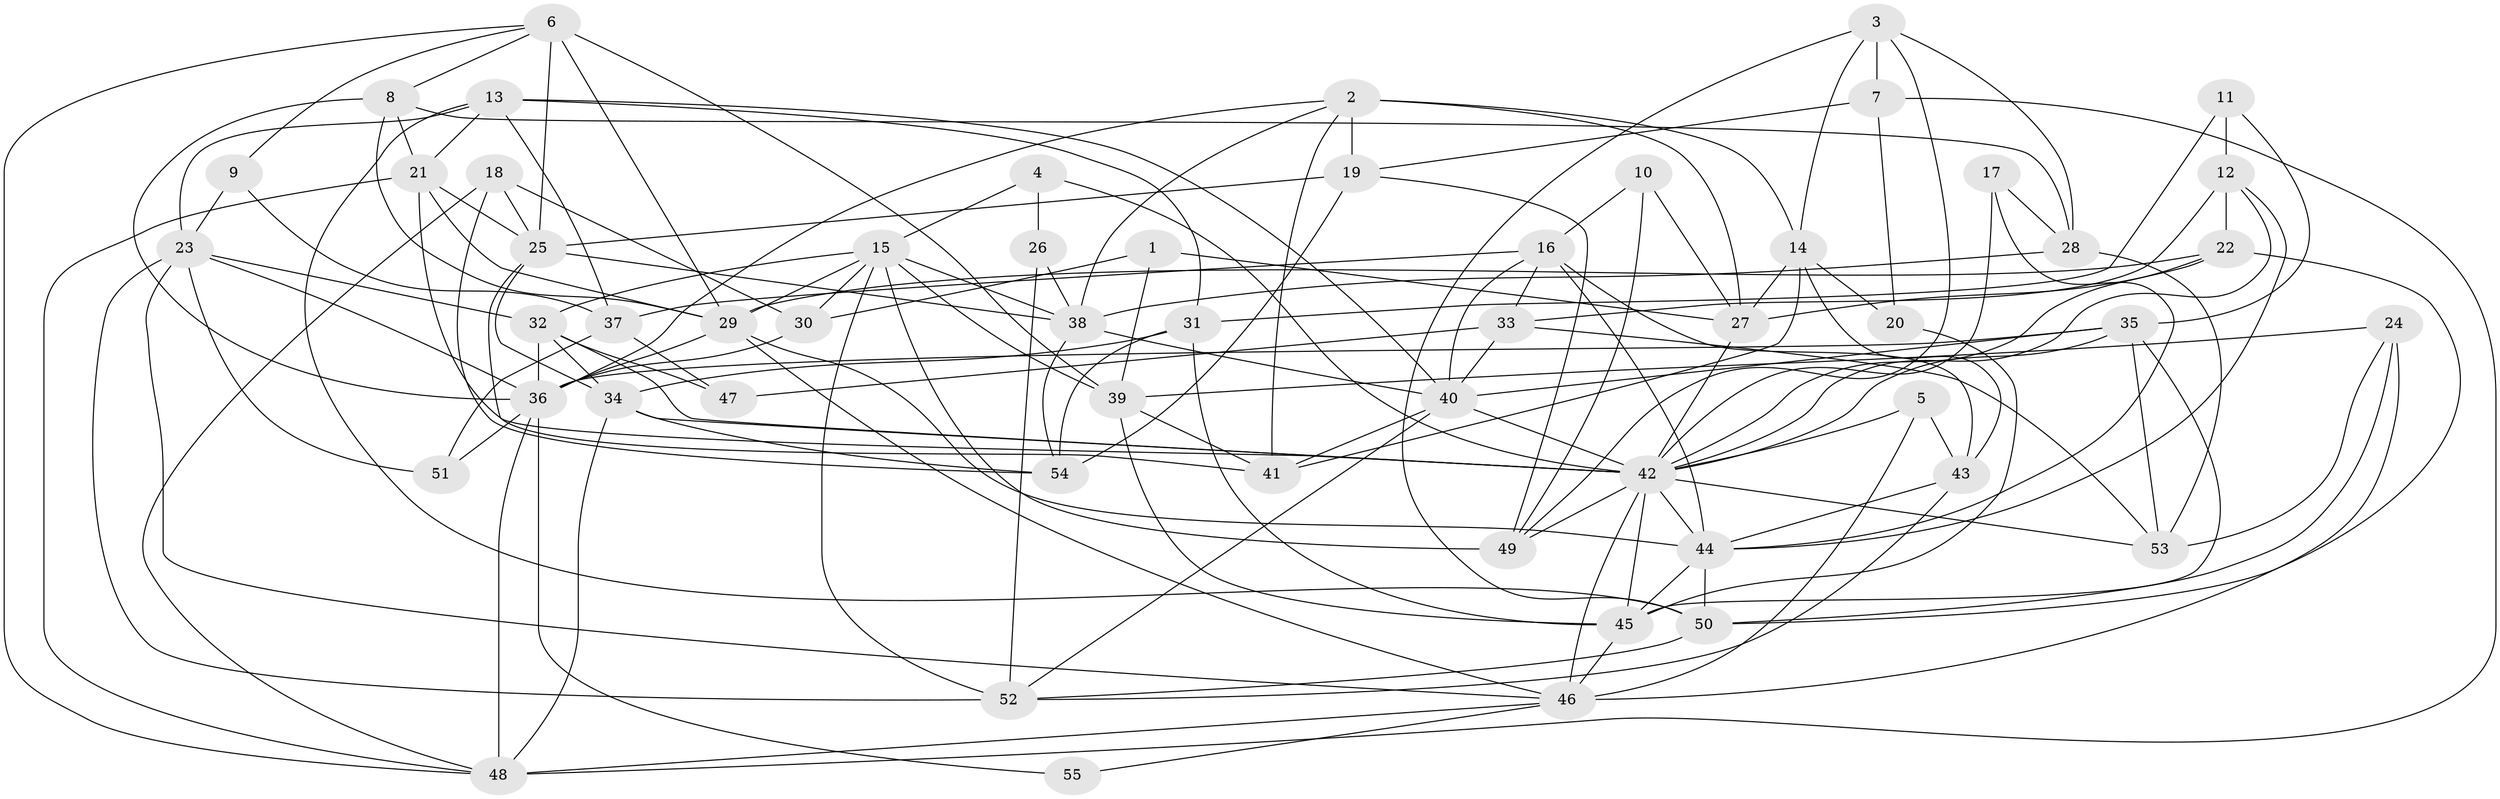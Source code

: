 // original degree distribution, {4: 0.3119266055045872, 8: 0.03669724770642202, 2: 0.12844036697247707, 5: 0.14678899082568808, 3: 0.27522935779816515, 6: 0.06422018348623854, 7: 0.03669724770642202}
// Generated by graph-tools (version 1.1) at 2025/26/03/09/25 03:26:20]
// undirected, 55 vertices, 150 edges
graph export_dot {
graph [start="1"]
  node [color=gray90,style=filled];
  1;
  2;
  3;
  4;
  5;
  6;
  7;
  8;
  9;
  10;
  11;
  12;
  13;
  14;
  15;
  16;
  17;
  18;
  19;
  20;
  21;
  22;
  23;
  24;
  25;
  26;
  27;
  28;
  29;
  30;
  31;
  32;
  33;
  34;
  35;
  36;
  37;
  38;
  39;
  40;
  41;
  42;
  43;
  44;
  45;
  46;
  47;
  48;
  49;
  50;
  51;
  52;
  53;
  54;
  55;
  1 -- 27 [weight=1.0];
  1 -- 30 [weight=2.0];
  1 -- 39 [weight=1.0];
  2 -- 14 [weight=2.0];
  2 -- 19 [weight=1.0];
  2 -- 27 [weight=1.0];
  2 -- 36 [weight=1.0];
  2 -- 38 [weight=1.0];
  2 -- 41 [weight=1.0];
  3 -- 7 [weight=1.0];
  3 -- 14 [weight=1.0];
  3 -- 28 [weight=1.0];
  3 -- 49 [weight=1.0];
  3 -- 50 [weight=1.0];
  4 -- 15 [weight=1.0];
  4 -- 26 [weight=1.0];
  4 -- 42 [weight=1.0];
  5 -- 42 [weight=1.0];
  5 -- 43 [weight=1.0];
  5 -- 46 [weight=1.0];
  6 -- 8 [weight=1.0];
  6 -- 9 [weight=1.0];
  6 -- 25 [weight=2.0];
  6 -- 29 [weight=1.0];
  6 -- 39 [weight=1.0];
  6 -- 48 [weight=1.0];
  7 -- 19 [weight=1.0];
  7 -- 20 [weight=1.0];
  7 -- 48 [weight=1.0];
  8 -- 21 [weight=1.0];
  8 -- 28 [weight=1.0];
  8 -- 29 [weight=1.0];
  8 -- 36 [weight=2.0];
  9 -- 23 [weight=1.0];
  9 -- 37 [weight=1.0];
  10 -- 16 [weight=1.0];
  10 -- 27 [weight=1.0];
  10 -- 49 [weight=1.0];
  11 -- 12 [weight=1.0];
  11 -- 31 [weight=1.0];
  11 -- 35 [weight=1.0];
  12 -- 22 [weight=1.0];
  12 -- 33 [weight=1.0];
  12 -- 42 [weight=1.0];
  12 -- 44 [weight=1.0];
  13 -- 21 [weight=1.0];
  13 -- 23 [weight=1.0];
  13 -- 31 [weight=1.0];
  13 -- 37 [weight=1.0];
  13 -- 40 [weight=1.0];
  13 -- 50 [weight=1.0];
  14 -- 20 [weight=1.0];
  14 -- 27 [weight=1.0];
  14 -- 41 [weight=1.0];
  14 -- 43 [weight=1.0];
  15 -- 29 [weight=1.0];
  15 -- 30 [weight=1.0];
  15 -- 32 [weight=1.0];
  15 -- 38 [weight=1.0];
  15 -- 39 [weight=1.0];
  15 -- 49 [weight=1.0];
  15 -- 52 [weight=1.0];
  16 -- 33 [weight=1.0];
  16 -- 37 [weight=1.0];
  16 -- 40 [weight=1.0];
  16 -- 43 [weight=1.0];
  16 -- 44 [weight=2.0];
  17 -- 28 [weight=1.0];
  17 -- 42 [weight=1.0];
  17 -- 44 [weight=1.0];
  18 -- 25 [weight=1.0];
  18 -- 30 [weight=1.0];
  18 -- 48 [weight=1.0];
  18 -- 54 [weight=1.0];
  19 -- 25 [weight=1.0];
  19 -- 49 [weight=2.0];
  19 -- 54 [weight=1.0];
  20 -- 45 [weight=1.0];
  21 -- 25 [weight=1.0];
  21 -- 29 [weight=1.0];
  21 -- 42 [weight=1.0];
  21 -- 48 [weight=1.0];
  22 -- 27 [weight=1.0];
  22 -- 29 [weight=1.0];
  22 -- 42 [weight=1.0];
  22 -- 50 [weight=1.0];
  23 -- 32 [weight=1.0];
  23 -- 36 [weight=1.0];
  23 -- 46 [weight=1.0];
  23 -- 51 [weight=1.0];
  23 -- 52 [weight=1.0];
  24 -- 39 [weight=1.0];
  24 -- 46 [weight=1.0];
  24 -- 50 [weight=1.0];
  24 -- 53 [weight=1.0];
  25 -- 34 [weight=1.0];
  25 -- 38 [weight=1.0];
  25 -- 41 [weight=1.0];
  26 -- 38 [weight=1.0];
  26 -- 52 [weight=1.0];
  27 -- 42 [weight=1.0];
  28 -- 38 [weight=1.0];
  28 -- 53 [weight=1.0];
  29 -- 36 [weight=1.0];
  29 -- 44 [weight=1.0];
  29 -- 46 [weight=1.0];
  30 -- 36 [weight=1.0];
  31 -- 34 [weight=1.0];
  31 -- 45 [weight=2.0];
  31 -- 54 [weight=1.0];
  32 -- 34 [weight=1.0];
  32 -- 36 [weight=1.0];
  32 -- 42 [weight=1.0];
  32 -- 47 [weight=1.0];
  33 -- 40 [weight=1.0];
  33 -- 47 [weight=1.0];
  33 -- 53 [weight=1.0];
  34 -- 42 [weight=1.0];
  34 -- 48 [weight=1.0];
  34 -- 54 [weight=1.0];
  35 -- 36 [weight=1.0];
  35 -- 40 [weight=1.0];
  35 -- 42 [weight=2.0];
  35 -- 45 [weight=1.0];
  35 -- 53 [weight=1.0];
  36 -- 48 [weight=1.0];
  36 -- 51 [weight=1.0];
  36 -- 55 [weight=1.0];
  37 -- 47 [weight=1.0];
  37 -- 51 [weight=1.0];
  38 -- 40 [weight=1.0];
  38 -- 54 [weight=1.0];
  39 -- 41 [weight=1.0];
  39 -- 45 [weight=1.0];
  40 -- 41 [weight=1.0];
  40 -- 42 [weight=1.0];
  40 -- 52 [weight=1.0];
  42 -- 44 [weight=1.0];
  42 -- 45 [weight=1.0];
  42 -- 46 [weight=1.0];
  42 -- 49 [weight=1.0];
  42 -- 53 [weight=1.0];
  43 -- 44 [weight=1.0];
  43 -- 52 [weight=1.0];
  44 -- 45 [weight=1.0];
  44 -- 50 [weight=1.0];
  45 -- 46 [weight=2.0];
  46 -- 48 [weight=1.0];
  46 -- 55 [weight=1.0];
  50 -- 52 [weight=1.0];
}
